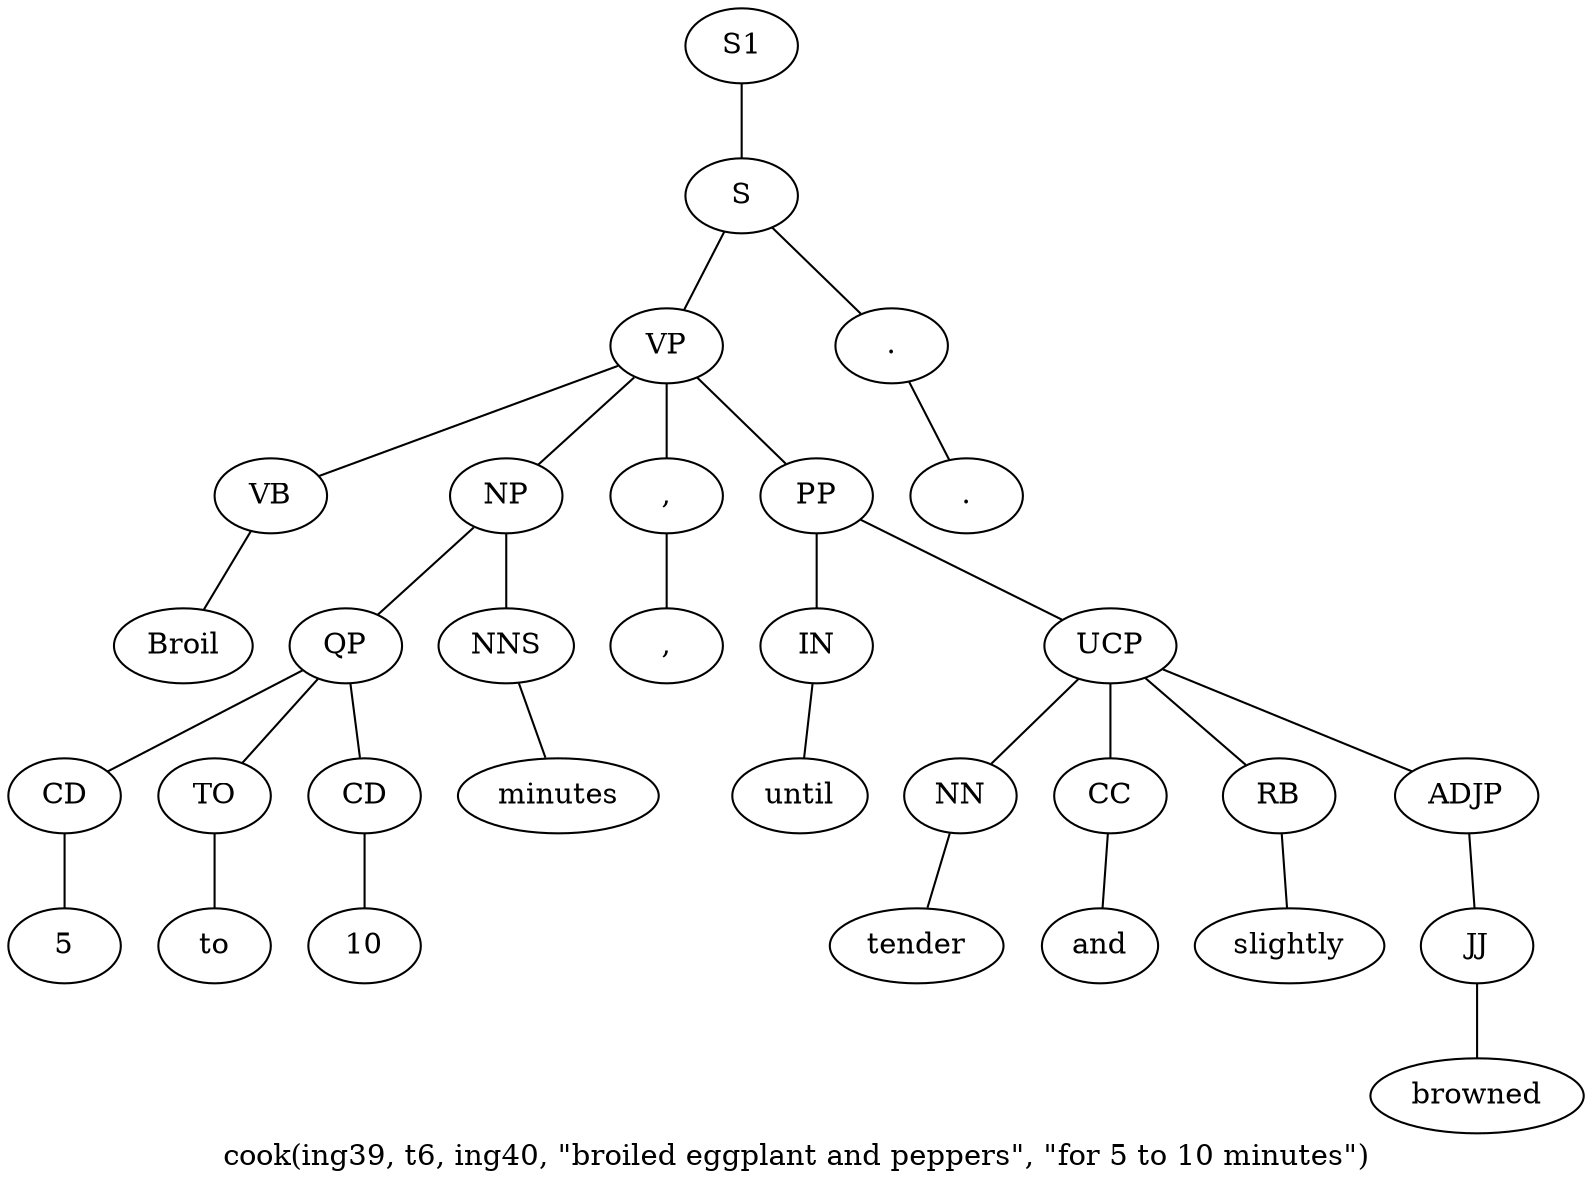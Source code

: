 graph SyntaxGraph {
	label = "cook(ing39, t6, ing40, \"broiled eggplant and peppers\", \"for 5 to 10 minutes\")";
	Node0 [label="S1"];
	Node1 [label="S"];
	Node2 [label="VP"];
	Node3 [label="VB"];
	Node4 [label="Broil"];
	Node5 [label="NP"];
	Node6 [label="QP"];
	Node7 [label="CD"];
	Node8 [label="5"];
	Node9 [label="TO"];
	Node10 [label="to"];
	Node11 [label="CD"];
	Node12 [label="10"];
	Node13 [label="NNS"];
	Node14 [label="minutes"];
	Node15 [label=","];
	Node16 [label=","];
	Node17 [label="PP"];
	Node18 [label="IN"];
	Node19 [label="until"];
	Node20 [label="UCP"];
	Node21 [label="NN"];
	Node22 [label="tender"];
	Node23 [label="CC"];
	Node24 [label="and"];
	Node25 [label="RB"];
	Node26 [label="slightly"];
	Node27 [label="ADJP"];
	Node28 [label="JJ"];
	Node29 [label="browned"];
	Node30 [label="."];
	Node31 [label="."];

	Node0 -- Node1;
	Node1 -- Node2;
	Node1 -- Node30;
	Node2 -- Node3;
	Node2 -- Node5;
	Node2 -- Node15;
	Node2 -- Node17;
	Node3 -- Node4;
	Node5 -- Node6;
	Node5 -- Node13;
	Node6 -- Node7;
	Node6 -- Node9;
	Node6 -- Node11;
	Node7 -- Node8;
	Node9 -- Node10;
	Node11 -- Node12;
	Node13 -- Node14;
	Node15 -- Node16;
	Node17 -- Node18;
	Node17 -- Node20;
	Node18 -- Node19;
	Node20 -- Node21;
	Node20 -- Node23;
	Node20 -- Node25;
	Node20 -- Node27;
	Node21 -- Node22;
	Node23 -- Node24;
	Node25 -- Node26;
	Node27 -- Node28;
	Node28 -- Node29;
	Node30 -- Node31;
}